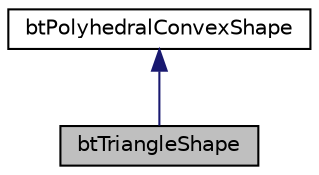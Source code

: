 digraph G
{
  edge [fontname="Helvetica",fontsize="10",labelfontname="Helvetica",labelfontsize="10"];
  node [fontname="Helvetica",fontsize="10",shape=record];
  Node1 [label="btTriangleShape",height=0.2,width=0.4,color="black", fillcolor="grey75", style="filled" fontcolor="black"];
  Node2 -> Node1 [dir="back",color="midnightblue",fontsize="10",style="solid",fontname="Helvetica"];
  Node2 [label="btPolyhedralConvexShape",height=0.2,width=0.4,color="black", fillcolor="white", style="filled",URL="$classbtPolyhedralConvexShape.html",tooltip="PolyhedralConvexShape is an interface class for feature based (vertex/edge/face) convex shapes..."];
}

